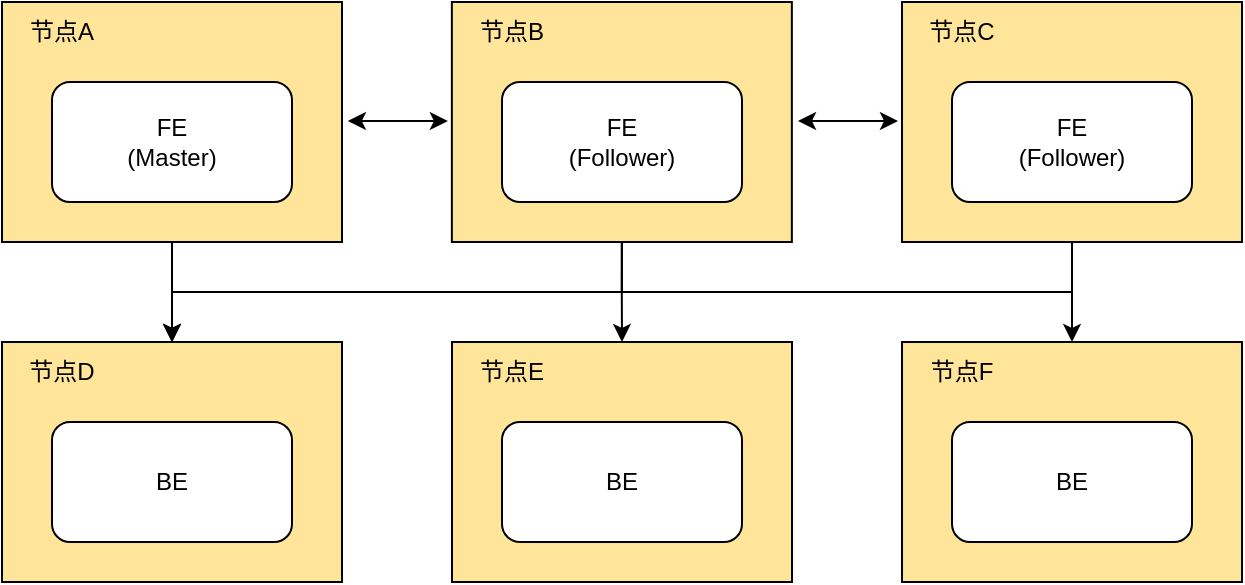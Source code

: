 <mxfile version="24.2.0" type="github">
  <diagram name="第 1 页" id="c7ig2iOH3oz3cOy5NmBh">
    <mxGraphModel dx="1386" dy="751" grid="1" gridSize="10" guides="1" tooltips="1" connect="1" arrows="1" fold="1" page="1" pageScale="1" pageWidth="827" pageHeight="1169" math="0" shadow="0">
      <root>
        <mxCell id="0" />
        <mxCell id="1" parent="0" />
        <mxCell id="OpGh4lrltSDLGC7K8_In-30" style="edgeStyle=orthogonalEdgeStyle;rounded=0;orthogonalLoop=1;jettySize=auto;html=1;exitX=0.5;exitY=1;exitDx=0;exitDy=0;entryX=0.5;entryY=0;entryDx=0;entryDy=0;" edge="1" parent="1" source="OpGh4lrltSDLGC7K8_In-1" target="OpGh4lrltSDLGC7K8_In-12">
          <mxGeometry relative="1" as="geometry" />
        </mxCell>
        <mxCell id="OpGh4lrltSDLGC7K8_In-1" value="" style="rounded=0;whiteSpace=wrap;html=1;fillColor=#FFE599;" vertex="1" parent="1">
          <mxGeometry x="330" y="150" width="170" height="120" as="geometry" />
        </mxCell>
        <mxCell id="OpGh4lrltSDLGC7K8_In-31" style="edgeStyle=orthogonalEdgeStyle;rounded=0;orthogonalLoop=1;jettySize=auto;html=1;exitX=0.5;exitY=1;exitDx=0;exitDy=0;entryX=0.5;entryY=0;entryDx=0;entryDy=0;" edge="1" parent="1" source="OpGh4lrltSDLGC7K8_In-10" target="OpGh4lrltSDLGC7K8_In-12">
          <mxGeometry relative="1" as="geometry" />
        </mxCell>
        <mxCell id="OpGh4lrltSDLGC7K8_In-33" style="edgeStyle=orthogonalEdgeStyle;rounded=0;orthogonalLoop=1;jettySize=auto;html=1;exitX=0.5;exitY=1;exitDx=0;exitDy=0;entryX=0.5;entryY=0;entryDx=0;entryDy=0;" edge="1" parent="1" source="OpGh4lrltSDLGC7K8_In-10" target="OpGh4lrltSDLGC7K8_In-13">
          <mxGeometry relative="1" as="geometry" />
        </mxCell>
        <mxCell id="OpGh4lrltSDLGC7K8_In-10" value="" style="rounded=0;whiteSpace=wrap;html=1;fillColor=#FFE599;" vertex="1" parent="1">
          <mxGeometry x="554.93" y="150" width="170" height="120" as="geometry" />
        </mxCell>
        <mxCell id="OpGh4lrltSDLGC7K8_In-32" style="edgeStyle=orthogonalEdgeStyle;rounded=0;orthogonalLoop=1;jettySize=auto;html=1;exitX=0.5;exitY=1;exitDx=0;exitDy=0;entryX=0.5;entryY=0;entryDx=0;entryDy=0;" edge="1" parent="1" source="OpGh4lrltSDLGC7K8_In-11" target="OpGh4lrltSDLGC7K8_In-12">
          <mxGeometry relative="1" as="geometry" />
        </mxCell>
        <mxCell id="OpGh4lrltSDLGC7K8_In-34" style="edgeStyle=orthogonalEdgeStyle;rounded=0;orthogonalLoop=1;jettySize=auto;html=1;exitX=0.5;exitY=1;exitDx=0;exitDy=0;entryX=0.5;entryY=0;entryDx=0;entryDy=0;" edge="1" parent="1" source="OpGh4lrltSDLGC7K8_In-11" target="OpGh4lrltSDLGC7K8_In-14">
          <mxGeometry relative="1" as="geometry" />
        </mxCell>
        <mxCell id="OpGh4lrltSDLGC7K8_In-11" value="" style="rounded=0;whiteSpace=wrap;html=1;fillColor=#FFE599;" vertex="1" parent="1">
          <mxGeometry x="780" y="150" width="170" height="120" as="geometry" />
        </mxCell>
        <mxCell id="OpGh4lrltSDLGC7K8_In-12" value="" style="rounded=0;whiteSpace=wrap;html=1;fillColor=#FFE599;" vertex="1" parent="1">
          <mxGeometry x="330" y="320" width="170" height="120" as="geometry" />
        </mxCell>
        <mxCell id="OpGh4lrltSDLGC7K8_In-13" value="" style="rounded=0;whiteSpace=wrap;html=1;fillColor=#FFE599;" vertex="1" parent="1">
          <mxGeometry x="555" y="320" width="170" height="120" as="geometry" />
        </mxCell>
        <mxCell id="OpGh4lrltSDLGC7K8_In-14" value="" style="rounded=0;whiteSpace=wrap;html=1;fillColor=#FFE599;" vertex="1" parent="1">
          <mxGeometry x="780" y="320" width="170" height="120" as="geometry" />
        </mxCell>
        <mxCell id="OpGh4lrltSDLGC7K8_In-15" value="节点A" style="text;html=1;align=center;verticalAlign=middle;whiteSpace=wrap;rounded=0;" vertex="1" parent="1">
          <mxGeometry x="330" y="150" width="60" height="30" as="geometry" />
        </mxCell>
        <mxCell id="OpGh4lrltSDLGC7K8_In-16" value="节点B" style="text;html=1;align=center;verticalAlign=middle;whiteSpace=wrap;rounded=0;" vertex="1" parent="1">
          <mxGeometry x="554.93" y="150" width="60" height="30" as="geometry" />
        </mxCell>
        <mxCell id="OpGh4lrltSDLGC7K8_In-17" value="节点C" style="text;html=1;align=center;verticalAlign=middle;whiteSpace=wrap;rounded=0;" vertex="1" parent="1">
          <mxGeometry x="780" y="150" width="60" height="30" as="geometry" />
        </mxCell>
        <mxCell id="OpGh4lrltSDLGC7K8_In-18" value="节点D" style="text;html=1;align=center;verticalAlign=middle;whiteSpace=wrap;rounded=0;" vertex="1" parent="1">
          <mxGeometry x="330" y="320" width="60" height="30" as="geometry" />
        </mxCell>
        <mxCell id="OpGh4lrltSDLGC7K8_In-19" value="节点E" style="text;html=1;align=center;verticalAlign=middle;whiteSpace=wrap;rounded=0;" vertex="1" parent="1">
          <mxGeometry x="555" y="320" width="60" height="30" as="geometry" />
        </mxCell>
        <mxCell id="OpGh4lrltSDLGC7K8_In-20" value="节点F" style="text;html=1;align=center;verticalAlign=middle;whiteSpace=wrap;rounded=0;" vertex="1" parent="1">
          <mxGeometry x="780" y="320" width="60" height="30" as="geometry" />
        </mxCell>
        <mxCell id="OpGh4lrltSDLGC7K8_In-21" value="FE&lt;div&gt;(Master)&lt;/div&gt;" style="rounded=1;whiteSpace=wrap;html=1;" vertex="1" parent="1">
          <mxGeometry x="355" y="190" width="120" height="60" as="geometry" />
        </mxCell>
        <mxCell id="OpGh4lrltSDLGC7K8_In-22" value="FE&lt;div&gt;(Follower)&lt;/div&gt;" style="rounded=1;whiteSpace=wrap;html=1;" vertex="1" parent="1">
          <mxGeometry x="580" y="190" width="120" height="60" as="geometry" />
        </mxCell>
        <mxCell id="OpGh4lrltSDLGC7K8_In-23" value="FE&lt;div&gt;(Follower)&lt;/div&gt;" style="rounded=1;whiteSpace=wrap;html=1;" vertex="1" parent="1">
          <mxGeometry x="805" y="190" width="120" height="60" as="geometry" />
        </mxCell>
        <mxCell id="OpGh4lrltSDLGC7K8_In-24" value="BE" style="rounded=1;whiteSpace=wrap;html=1;" vertex="1" parent="1">
          <mxGeometry x="355" y="360" width="120" height="60" as="geometry" />
        </mxCell>
        <mxCell id="OpGh4lrltSDLGC7K8_In-25" value="BE" style="rounded=1;whiteSpace=wrap;html=1;" vertex="1" parent="1">
          <mxGeometry x="580" y="360" width="120" height="60" as="geometry" />
        </mxCell>
        <mxCell id="OpGh4lrltSDLGC7K8_In-26" value="BE" style="rounded=1;whiteSpace=wrap;html=1;" vertex="1" parent="1">
          <mxGeometry x="805" y="360" width="120" height="60" as="geometry" />
        </mxCell>
        <mxCell id="OpGh4lrltSDLGC7K8_In-27" value="" style="endArrow=classic;startArrow=classic;html=1;rounded=0;" edge="1" parent="1">
          <mxGeometry width="50" height="50" relative="1" as="geometry">
            <mxPoint x="502.93" y="209.5" as="sourcePoint" />
            <mxPoint x="552.93" y="209.5" as="targetPoint" />
          </mxGeometry>
        </mxCell>
        <mxCell id="OpGh4lrltSDLGC7K8_In-28" value="" style="endArrow=classic;startArrow=classic;html=1;rounded=0;" edge="1" parent="1">
          <mxGeometry width="50" height="50" relative="1" as="geometry">
            <mxPoint x="728" y="209.5" as="sourcePoint" />
            <mxPoint x="778" y="209.5" as="targetPoint" />
          </mxGeometry>
        </mxCell>
      </root>
    </mxGraphModel>
  </diagram>
</mxfile>
